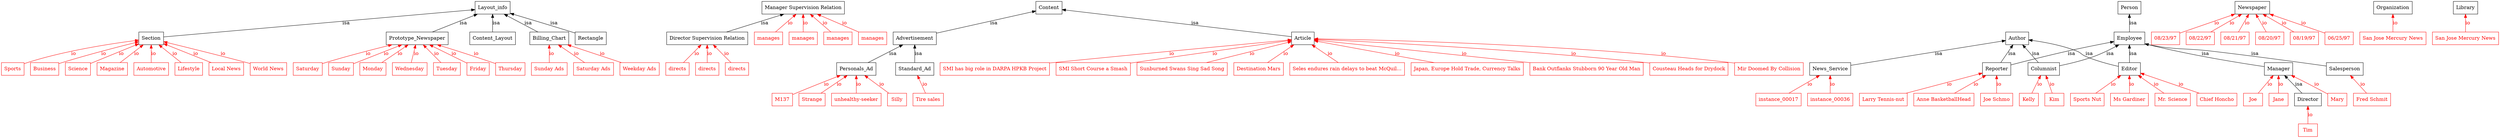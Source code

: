 digraph newspaper {
	node [label="\N"];
	graph [bb="0,0,6026,388"];
	instance_00040 [label=Sports, shape=box, color="0.0,1.0,1.0", fontcolor="0.0,1.0,1.0", pos="27,194", width="0.75", height="0.5"];
	Section [label=Section, shape=box, color="0.0,0.0,0.0", fontcolor="0.0,0.0,0.0", pos="371,282", width="0.83333", height="0.5"];
	"Director Supervision Relation" [label="Director Supervision Relation", shape=box, color="0.0,0.0,0.0", fontcolor="0.0,0.0,0.0", pos="1748,282", width="2.6111", height="0.5"];
	"Manager Supervision Relation" [label="Manager Supervision Relation", shape=box, color="0.0,0.0,0.0", fontcolor="0.0,0.0,0.0", pos="1977,370", width="2.6389", height="0.5"];
	instance_00042 [label=M137, shape=box, color="0.0,1.0,1.0", fontcolor="0.0,1.0,1.0", pos="1921,106", width="0.75", height="0.5"];
	Personals_Ad [label=Personals_Ad, shape=box, color="0.0,0.0,0.0", fontcolor="0.0,0.0,0.0", pos="2099,194", width="1.3333", height="0.5"];
	instance_00043 [label="Fred Schmit", shape=box, color="0.0,1.0,1.0", fontcolor="0.0,1.0,1.0", pos="5776,106", width="1.2222", height="0.5"];
	Salesperson [label=Salesperson, shape=box, color="0.0,0.0,0.0", fontcolor="0.0,0.0,0.0", pos="5701,194", width="1.1667", height="0.5"];
	Columnist [label=Columnist, shape=box, color="0.0,0.0,0.0", fontcolor="0.0,0.0,0.0", pos="4969,194", width="1.0556", height="0.5"];
	Author [label=Author, shape=box, color="0.0,0.0,0.0", fontcolor="0.0,0.0,0.0", pos="4875,282", width="0.77778", height="0.5"];
	Employee [label=Employee, shape=box, color="0.0,0.0,0.0", fontcolor="0.0,0.0,0.0", pos="5152,282", width="1.0556", height="0.5"];
	instance_00089 [label=Strange, shape=box, color="0.0,1.0,1.0", fontcolor="0.0,1.0,1.0", pos="1995,106", width="0.80556", height="0.5"];
	Content [label=Content, shape=box, color="0.0,0.0,0.0", fontcolor="0.0,0.0,0.0", pos="2950,370", width="0.86111", height="0.5"];
	newspaper_00020 [label=Kelly, shape=box, color="0.0,1.0,1.0", fontcolor="0.0,1.0,1.0", pos="4897,106", width="0.75", height="0.5"];
	newspaper_00021 [label=Kim, shape=box, color="0.0,1.0,1.0", fontcolor="0.0,1.0,1.0", pos="4969,106", width="0.75", height="0.5"];
	newspaper_00022 [label=manages, shape=box, color="0.0,1.0,1.0", fontcolor="0.0,1.0,1.0", pos="1893,282", width="0.91667", height="0.5"];
	Standard_Ad [label=Standard_Ad, shape=box, color="0.0,0.0,0.0", fontcolor="0.0,0.0,0.0", pos="2246,194", width="1.25", height="0.5"];
	Advertisement [label=Advertisement, shape=box, color="0.0,0.0,0.0", fontcolor="0.0,0.0,0.0", pos="2246,282", width="1.3889", height="0.5"];
	newspaper_00023 [label=manages, shape=box, color="0.0,1.0,1.0", fontcolor="0.0,1.0,1.0", pos="1977,282", width="0.91667", height="0.5"];
	instance_00086 [label="SMI has big role in DARPA HPKB Project", shape=box, color="0.0,1.0,1.0", fontcolor="0.0,1.0,1.0", pos="2442,194", width="3.6944", height="0.5"];
	Article [label=Article, shape=box, color="0.0,0.0,0.0", fontcolor="0.0,0.0,0.0", pos="3163,282", width="0.80556", height="0.5"];
	instance_00048 [label=Business, shape=box, color="0.0,1.0,1.0", fontcolor="0.0,1.0,1.0", pos="105,194", width="0.91667", height="0.5"];
	instance_00085 [label="SMI Short Course a Smash", shape=box, color="0.0,1.0,1.0", fontcolor="0.0,1.0,1.0", pos="2678,194", width="2.3611", height="0.5"];
	instance_00084 [label="Sunburned Swans Sing Sad Song", shape=box, color="0.0,1.0,1.0", fontcolor="0.0,1.0,1.0", pos="2883,194", width="2.8333", height="0.5"];
	Person [label=Person, shape=box, color="0.0,0.0,0.0", fontcolor="0.0,0.0,0.0", pos="5152,370", width="0.77778", height="0.5"];
	instance_00083 [label="08/23/97", shape=box, color="0.0,1.0,1.0", fontcolor="0.0,1.0,1.0", pos="5240,282", width="0.88889", height="0.5"];
	Newspaper [label=Newspaper, shape=box, color="0.0,0.0,0.0", fontcolor="0.0,0.0,0.0", pos="5445,370", width="1.1111", height="0.5"];
	instance_00045 [label="Joe Schmo", shape=box, color="0.0,1.0,1.0", fontcolor="0.0,1.0,1.0", pos="4812,106", width="1.1111", height="0.5"];
	Reporter [label=Reporter, shape=box, color="0.0,0.0,0.0", fontcolor="0.0,0.0,0.0", pos="4812,194", width="0.91667", height="0.5"];
	instance_00044 [label="Destination Mars", shape=box, color="0.0,1.0,1.0", fontcolor="0.0,1.0,1.0", pos="3060,194", width="1.5833", height="0.5"];
	instance_00081 [label="08/22/97", shape=box, color="0.0,1.0,1.0", fontcolor="0.0,1.0,1.0", pos="5322,282", width="0.88889", height="0.5"];
	instance_00047 [label=Science, shape=box, color="0.0,1.0,1.0", fontcolor="0.0,1.0,1.0", pos="187,194", width="0.86111", height="0.5"];
	instance_00080 [label="08/21/97", shape=box, color="0.0,1.0,1.0", fontcolor="0.0,1.0,1.0", pos="5404,282", width="0.88889", height="0.5"];
	instance_00046 [label=Magazine, shape=box, color="0.0,1.0,1.0", fontcolor="0.0,1.0,1.0", pos="273,194", width="1.0278", height="0.5"];
	instance_00032 [label=Automotive, shape=box, color="0.0,1.0,1.0", fontcolor="0.0,1.0,1.0", pos="371,194", width="1.1944", height="0.5"];
	News_Service [label=News_Service, shape=box, color="0.0,0.0,0.0", fontcolor="0.0,0.0,0.0", pos="4414,194", width="1.3611", height="0.5"];
	instance_00077 [label=Saturday, shape=box, color="0.0,1.0,1.0", fontcolor="0.0,1.0,1.0", pos="763,194", width="0.91667", height="0.5"];
	Prototype_Newspaper [label=Prototype_Newspaper, shape=box, color="0.0,0.0,0.0", fontcolor="0.0,0.0,0.0", pos="1035,282", width="1.9722", height="0.5"];
	Organization [label=Organization, shape=box, color="0.0,0.0,0.0", fontcolor="0.0,0.0,0.0", pos="5777,370", width="1.2778", height="0.5"];
	instance_00078 [label=Sunday, shape=box, color="0.0,1.0,1.0", fontcolor="0.0,1.0,1.0", pos="843,194", width="0.80556", height="0.5"];
	instance_00079 [label="08/20/97", shape=box, color="0.0,1.0,1.0", fontcolor="0.0,1.0,1.0", pos="5486,282", width="0.88889", height="0.5"];
	newspaper_00010 [label=Tim, shape=box, color="0.0,1.0,1.0", fontcolor="0.0,1.0,1.0", pos="5610,18", width="0.75", height="0.5"];
	Director [label=Director, shape=box, color="0.0,0.0,0.0", fontcolor="0.0,0.0,0.0", pos="5610,106", width="0.88889", height="0.5"];
	newspaper_00013 [label=Mary, shape=box, color="0.0,1.0,1.0", fontcolor="0.0,1.0,1.0", pos="5687,106", width="0.75", height="0.5"];
	Manager [label=Manager, shape=box, color="0.0,0.0,0.0", fontcolor="0.0,0.0,0.0", pos="5533,194", width="0.91667", height="0.5"];
	newspaper_00014 [label=directs, shape=box, color="0.0,1.0,1.0", fontcolor="0.0,1.0,1.0", pos="1674,194", width="0.77778", height="0.5"];
	newspaper_00011 [label=Joe, shape=box, color="0.0,1.0,1.0", fontcolor="0.0,1.0,1.0", pos="5461,106", width="0.75", height="0.5"];
	newspaper_00012 [label=Jane, shape=box, color="0.0,1.0,1.0", fontcolor="0.0,1.0,1.0", pos="5533,106", width="0.75", height="0.5"];
	newspaper_00017 [label=manages, shape=box, color="0.0,1.0,1.0", fontcolor="0.0,1.0,1.0", pos="2061,282", width="0.91667", height="0.5"];
	instance_00074 [label=Monday, shape=box, color="0.0,1.0,1.0", fontcolor="0.0,1.0,1.0", pos="922,194", width="0.88889", height="0.5"];
	instance_00073 [label=Wednesday, shape=box, color="0.0,1.0,1.0", fontcolor="0.0,1.0,1.0", pos="1014,194", width="1.1667", height="0.5"];
	newspaper_00018 [label=manages, shape=box, color="0.0,1.0,1.0", fontcolor="0.0,1.0,1.0", pos="2145,282", width="0.91667", height="0.5"];
	instance_00039 [label="Larry Tennis-nut", shape=box, color="0.0,1.0,1.0", fontcolor="0.0,1.0,1.0", pos="4540,106", width="1.5556", height="0.5"];
	Content_Layout [label=Content_Layout, shape=box, color="0.0,0.0,0.0", fontcolor="0.0,0.0,0.0", pos="1199,282", width="1.5", height="0.5"];
	Layout_info [label=Layout_info, shape=box, color="0.0,0.0,0.0", fontcolor="0.0,0.0,0.0", pos="1199,370", width="1.1944", height="0.5"];
	newspaper_00015 [label=directs, shape=box, color="0.0,1.0,1.0", fontcolor="0.0,1.0,1.0", pos="1748,194", width="0.77778", height="0.5"];
	instance_00076 [label="Sunday Ads", shape=box, color="0.0,1.0,1.0", fontcolor="0.0,1.0,1.0", pos="1359,194", width="1.1944", height="0.5"];
	Billing_Chart [label=Billing_Chart, shape=box, color="0.0,0.0,0.0", fontcolor="0.0,0.0,0.0", pos="1359,282", width="1.3056", height="0.5"];
	instance_00038 [label="Seles endures rain delays to beat McQuil...", shape=box, color="0.0,1.0,1.0", fontcolor="0.0,1.0,1.0", pos="3266,194", width="3.6389", height="0.5"];
	Editor [label=Editor, shape=box, color="0.0,0.0,0.0", fontcolor="0.0,0.0,0.0", pos="5152,194", width="0.75", height="0.5"];
	instance_00037 [label="Japan, Europe Hold Trade, Currency Talks", shape=box, color="0.0,1.0,1.0", fontcolor="0.0,1.0,1.0", pos="3548,194", width="3.6944", height="0.5"];
	instance_00075 [label="Saturday Ads", shape=box, color="0.0,1.0,1.0", fontcolor="0.0,1.0,1.0", pos="1466,194", width="1.2778", height="0.5"];
	instance_00070 [label=Tuesday, shape=box, color="0.0,1.0,1.0", fontcolor="0.0,1.0,1.0", pos="1106,194", width="0.88889", height="0.5"];
	instance_00036 [label=instance_00036, shape=box, color="0.0,1.0,1.0", fontcolor="0.0,1.0,1.0", pos="4414,106", width="1.4444", height="0.5"];
	instance_00035 [label="Bank Outflanks Stubborn 90 Year Old Man", shape=box, color="0.0,1.0,1.0", fontcolor="0.0,1.0,1.0", pos="3829,194", width="3.6111", height="0.5"];
	instance_00034 [label=Lifestyle, shape=box, color="0.0,1.0,1.0", fontcolor="0.0,1.0,1.0", pos="466,194", width="0.94444", height="0.5"];
	newspaper_00019 [label=directs, shape=box, color="0.0,1.0,1.0", fontcolor="0.0,1.0,1.0", pos="1822,194", width="0.77778", height="0.5"];
	instance_00072 [label=Friday, shape=box, color="0.0,1.0,1.0", fontcolor="0.0,1.0,1.0", pos="1183,194", width="0.75", height="0.5"];
	instance_00064 [label="San Jose Mercury News", shape=box, color="0.0,1.0,1.0", fontcolor="0.0,1.0,1.0", pos="5777,282", width="2.1389", height="0.5"];
	Library [label=Library, shape=box, color="0.0,0.0,0.0", fontcolor="0.0,0.0,0.0", pos="5949,370", width="0.80556", height="0.5"];
	Rectangle [label=Rectangle, shape=box, color="0.0,0.0,0.0", fontcolor="0.0,0.0,0.0", pos="1461,282", width="1.0278", height="0.5"];
	instance_00022 [label="Cousteau Heads for Drydock", shape=box, color="0.0,1.0,1.0", fontcolor="0.0,1.0,1.0", pos="4068,194", width="2.5278", height="0.5"];
	instance_00024 [label="Local News", shape=box, color="0.0,1.0,1.0", fontcolor="0.0,1.0,1.0", pos="561,194", width="1.1944", height="0.5"];
	instance_00067 [label="Sports Nut", shape=box, color="0.0,1.0,1.0", fontcolor="0.0,1.0,1.0", pos="5052,106", width="1.0556", height="0.5"];
	instance_00069 [label="08/19/97", shape=box, color="0.0,1.0,1.0", fontcolor="0.0,1.0,1.0", pos="5568,282", width="0.88889", height="0.5"];
	instance_00068 [label="Ms Gardiner", shape=box, color="0.0,1.0,1.0", fontcolor="0.0,1.0,1.0", pos="5152,106", width="1.2222", height="0.5"];
	instance_00051 [label="Mr. Science", shape=box, color="0.0,1.0,1.0", fontcolor="0.0,1.0,1.0", pos="5257,106", width="1.1944", height="0.5"];
	instance_00017 [label=instance_00017, shape=box, color="0.0,1.0,1.0", fontcolor="0.0,1.0,1.0", pos="4292,106", width="1.4444", height="0.5"];
	instance_00015 [label="San Jose Mercury News", shape=box, color="0.0,1.0,1.0", fontcolor="0.0,1.0,1.0", pos="5949,282", width="2.1389", height="0.5"];
	instance_00090 [label="unhealthy-seeker", shape=box, color="0.0,1.0,1.0", fontcolor="0.0,1.0,1.0", pos="2099,106", width="1.5833", height="0.5"];
	instance_00016 [label="Mir Doomed By Collision", shape=box, color="0.0,1.0,1.0", fontcolor="0.0,1.0,1.0", pos="4262,194", width="2.3611", height="0.5"];
	instance_00092 [label="Tire sales", shape=box, color="0.0,1.0,1.0", fontcolor="0.0,1.0,1.0", pos="2282,106", width=1, height="0.5"];
	instance_00058 [label=Thursday, shape=box, color="0.0,1.0,1.0", fontcolor="0.0,1.0,1.0", pos="1263,194", width="0.97222", height="0.5"];
	instance_00091 [label=Silly, shape=box, color="0.0,1.0,1.0", fontcolor="0.0,1.0,1.0", pos="2201,106", width="0.75", height="0.5"];
	instance_00057 [label="06/25/97", shape=box, color="0.0,1.0,1.0", fontcolor="0.0,1.0,1.0", pos="5650,282", width="0.88889", height="0.5"];
	instance_00019 [label="World News", shape=box, color="0.0,1.0,1.0", fontcolor="0.0,1.0,1.0", pos="667,194", width="1.25", height="0.5"];
	instance_00055 [label="Chief Honcho", shape=box, color="0.0,1.0,1.0", fontcolor="0.0,1.0,1.0", pos="5367,106", width="1.3611", height="0.5"];
	instance_00093 [label="Anne BasketballHead", shape=box, color="0.0,1.0,1.0", fontcolor="0.0,1.0,1.0", pos="4684,106", width="1.9444", height="0.5"];
	instance_00059 [label="Weekday Ads", shape=box, color="0.0,1.0,1.0", fontcolor="0.0,1.0,1.0", pos="1579,194", width="1.3611", height="0.5"];
	Section -> instance_00040 [dir=back, label=io, color="0.0,1.0,1.0", fontcolor="0.0,1.0,1.0", pos="s,340.86,278.1 330.69,276.63 270.79,267.82 155.44,247.61 63,212 60.131,210.89 57.185,209.64 54.272,208.31", lp="177.5,238"];
	"Manager Supervision Relation" -> "Director Supervision Relation" [dir=back, label=isa, color="0.0,0.0,0.0", fontcolor="0.0,0.0,0.0", pos="s,1930.1,351.98 1920.6,348.32 1882.1,333.52 1831.6,314.13 1795.2,300.15", lp="1892,326"];
	Personals_Ad -> instance_00042 [dir=back, label=io, color="0.0,1.0,1.0", fontcolor="0.0,1.0,1.0", pos="s,2058.7,175.86 2049.4,171.54 2039.9,167.13 2030.1,162.48 2021,158 1996.2,145.85 1968.4,131.31 1948.4,120.7", lp="2027.5,150"];
	Salesperson -> instance_00043 [dir=back, label=io, color="0.0,1.0,1.0", fontcolor="0.0,1.0,1.0", pos="s,5716.5,175.77 5723.3,167.88 5735.2,153.82 5749.7,136.83 5760.5,124.21", lp="5752.5,150"];
	Author -> Columnist [dir=back, label=isa, color="0.0,0.0,0.0", fontcolor="0.0,0.0,0.0", pos="s,4885.1,263.76 4890.6,255.1 4896.3,246.49 4903.3,237.3 4911,230 4918,223.3 4926.5,217.2 4934.8,212", lp="4919,238"];
	Employee -> Columnist [dir=back, label=isa, color="0.0,0.0,0.0", fontcolor="0.0,0.0,0.0", pos="s,5114.5,263.98 5105.3,259.56 5074.8,244.86 5035.3,225.9 5006.7,212.15", lp="5085,238"];
	Personals_Ad -> instance_00089 [dir=back, label=io, color="0.0,1.0,1.0", fontcolor="0.0,1.0,1.0", pos="s,2077.7,175.98 2069.8,169.27 2052.9,154.99 2032,137.33 2016.6,124.3", lp="2063.5,150"];
	Columnist -> newspaper_00020 [dir=back, label=io, color="0.0,1.0,1.0", fontcolor="0.0,1.0,1.0", pos="s,4954.1,175.77 4947.6,167.88 4936.1,153.82 4922.2,136.83 4911.9,124.21", lp="4946.5,150"];
	Columnist -> newspaper_00021 [dir=back, label=io, color="0.0,1.0,1.0", fontcolor="0.0,1.0,1.0", pos="s,4969,175.77 4969,165.49 4969,151.93 4969,136.12 4969,124.21", lp="4975.5,150"];
	"Manager Supervision Relation" -> newspaper_00022 [dir=back, label=io, color="0.0,1.0,1.0", fontcolor="0.0,1.0,1.0", pos="s,1959.6,351.77 1952.4,344.28 1939,330.14 1922.5,312.95 1910.4,300.21", lp="1949.5,326"];
	Advertisement -> Standard_Ad [dir=back, label=isa, color="0.0,0.0,0.0", fontcolor="0.0,0.0,0.0", pos="s,2246,263.77 2246,253.49 2246,239.93 2246,224.12 2246,212.21", lp="2254,238"];
	"Manager Supervision Relation" -> newspaper_00023 [dir=back, label=io, color="0.0,1.0,1.0", fontcolor="0.0,1.0,1.0", pos="s,1977,351.77 1977,341.49 1977,327.93 1977,312.12 1977,300.21", lp="1983.5,326"];
	Article -> instance_00086 [dir=back, label=io, color="0.0,1.0,1.0", fontcolor="0.0,1.0,1.0", pos="s,3133.8,278.54 3123.6,277.33 3030,266.22 2786.9,237.23 2584,212 2581,211.63 2578,211.26 2575,210.88", lp="2860.5,238"];
	Section -> instance_00048 [dir=back, label=io, color="0.0,1.0,1.0", fontcolor="0.0,1.0,1.0", pos="s,340.87,273.93 331.15,271.24 285.94,258.65 210.27,236.38 147,212 144.19,210.92 141.28,209.76 138.38,208.57", lp="251.5,238"];
	Article -> instance_00085 [dir=back, label=io, color="0.0,1.0,1.0", fontcolor="0.0,1.0,1.0", pos="s,3133.5,276.85 3123.3,275.06 3052.7,262.66 2900.3,235.78 2772,212 2769.1,211.46 2766.1,210.9 2763,210.33", lp="2960.5,238"];
	Article -> instance_00084 [dir=back, label=io, color="0.0,1.0,1.0", fontcolor="0.0,1.0,1.0", pos="s,3133.8,272.83 3124.2,269.8 3076.5,254.83 2995.3,229.3 2940.4,212.06", lp="3055.5,238"];
	Newspaper -> instance_00083 [dir=back, label=io, color="0.0,1.0,1.0", fontcolor="0.0,1.0,1.0", pos="s,5405,354.18 5395.4,350.31 5382.5,345.1 5368.7,339.42 5356,334 5327.6,321.89 5295.5,307.47 5272.4,296.89", lp="5362.5,326"];
	Reporter -> instance_00045 [dir=back, label=io, color="0.0,1.0,1.0", fontcolor="0.0,1.0,1.0", pos="s,4812,175.77 4812,165.49 4812,151.93 4812,136.12 4812,124.21", lp="4818.5,150"];
	Article -> instance_00044 [dir=back, label=io, color="0.0,1.0,1.0", fontcolor="0.0,1.0,1.0", pos="s,3141.7,263.77 3133.8,257.06 3117.1,242.78 3096.5,225.18 3081.3,212.21", lp="3127.5,238"];
	Newspaper -> instance_00081 [dir=back, label=io, color="0.0,1.0,1.0", fontcolor="0.0,1.0,1.0", pos="s,5419.8,351.98 5411.5,346.05 5391.4,331.63 5366.1,313.57 5347.6,300.3", lp="5401.5,326"];
	Section -> instance_00047 [dir=back, label=io, color="0.0,1.0,1.0", fontcolor="0.0,1.0,1.0", pos="s,340.62,267.47 331.45,263.08 297.51,246.85 249.26,223.78 218.04,208.85", lp="302.5,238"];
	Newspaper -> instance_00080 [dir=back, label=io, color="0.0,1.0,1.0", fontcolor="0.0,1.0,1.0", pos="s,5436.5,351.77 5432.3,342.69 5425.8,328.87 5418.2,312.48 5412.5,300.21", lp="5435.5,326"];
	Section -> instance_00046 [dir=back, label=io, color="0.0,1.0,1.0", fontcolor="0.0,1.0,1.0", pos="s,350.69,263.77 343.22,257.06 327.32,242.78 307.73,225.18 293.28,212.21", lp="337.5,238"];
	Section -> instance_00032 [dir=back, label=io, color="0.0,1.0,1.0", fontcolor="0.0,1.0,1.0", pos="s,371,263.77 371,253.49 371,239.93 371,224.12 371,212.21", lp="377.5,238"];
	Author -> News_Service [dir=back, label=isa, color="0.0,0.0,0.0", fontcolor="0.0,0.0,0.0", pos="s,4846.9,276.63 4836.8,274.71 4753.5,258.8 4555.4,221 4463,203.36", lp="4694,238"];
	Prototype_Newspaper -> instance_00077 [dir=back, label=io, color="0.0,1.0,1.0", fontcolor="0.0,1.0,1.0", pos="s,964.66,263.99 954.54,261.23 937.14,256.46 918.9,251.24 902,246 858.37,232.47 847.57,228.56 805,212 802.19,210.91 799.29,209.74\
 796.39,208.55", lp="908.5,238"];
	Content -> Advertisement [dir=back, label=isa, color="0.0,0.0,0.0", fontcolor="0.0,0.0,0.0", pos="s,2918.8,366.11 2908.8,364.85 2787.1,349.64 2429.3,304.91 2296.4,288.3", lp="2670,326"];
	Prototype_Newspaper -> instance_00078 [dir=back, label=io, color="0.0,1.0,1.0", fontcolor="0.0,1.0,1.0", pos="s,992.65,263.98 983.26,259.9 972.88,255.37 962.07,250.58 952,246 924.71,233.58 893.9,218.81 872.01,208.19", lp="958.5,238"];
	Newspaper -> instance_00079 [dir=back, label=io, color="0.0,1.0,1.0", fontcolor="0.0,1.0,1.0", pos="s,5453.5,351.77 5457.7,342.69 5464.2,328.87 5471.8,312.48 5477.5,300.21", lp="5476.5,326"];
	Content -> Article [dir=back, label=isa, color="0.0,0.0,0.0", fontcolor="0.0,0.0,0.0", pos="s,2981.4,357.02 2990.8,353.15 3032.7,335.85 3096.8,309.35 3133.8,294.05", lp="3084,326"];
	Director -> newspaper_00010 [dir=back, label=io, color="0.0,1.0,1.0", fontcolor="0.0,1.0,1.0", pos="s,5610,87.766 5610,77.492 5610,63.932 5610,48.122 5610,36.21", lp="5616.5,62"];
	Manager -> newspaper_00013 [dir=back, label=io, color="0.0,1.0,1.0", fontcolor="0.0,1.0,1.0", pos="s,5566,176.28 5574.9,171.42 5582.9,167.02 5591.2,162.4 5599,158 5619.5,146.34 5642.5,132.76 5659.8,122.4", lp="5632.5,150"];
	Author -> Reporter [dir=back, label=isa, color="0.0,0.0,0.0", fontcolor="0.0,0.0,0.0", pos="s,4861.9,263.77 4856,255.49 4846,241.51 4834,224.71 4825,212.21", lp="4858,238"];
	Employee -> Reporter [dir=back, label=isa, color="0.0,0.0,0.0", fontcolor="0.0,0.0,0.0", pos="s,5113.7,277.87 5103.6,276.55 5064.2,271.26 5007.6,261.69 4960,246 4944.5,240.9 4942.2,236.01 4927,230 4900,219.28 4868.4,209.59\
 4845.2,202.97", lp="4968,238"];
	"Director Supervision Relation" -> newspaper_00014 [dir=back, label=io, color="0.0,1.0,1.0", fontcolor="0.0,1.0,1.0", pos="s,1732.7,263.77 1726,255.88 1714.2,241.82 1699.9,224.83 1689.3,212.21", lp="1724.5,238"];
	Manager -> newspaper_00011 [dir=back, label=io, color="0.0,1.0,1.0", fontcolor="0.0,1.0,1.0", pos="s,5518.1,175.77 5511.6,167.88 5500.1,153.82 5486.2,136.83 5475.9,124.21", lp="5510.5,150"];
	Manager -> newspaper_00012 [dir=back, label=io, color="0.0,1.0,1.0", fontcolor="0.0,1.0,1.0", pos="s,5533,175.77 5533,165.49 5533,151.93 5533,136.12 5533,124.21", lp="5539.5,150"];
	Employee -> Salesperson [dir=back, label=isa, color="0.0,0.0,0.0", fontcolor="0.0,0.0,0.0", pos="s,5190.2,266.48 5200.2,264.05 5265.1,248.63 5284.4,254.4 5347,246 5459.8,230.86 5592.5,210.75 5658.8,200.54", lp="5463,238"];
	"Manager Supervision Relation" -> newspaper_00017 [dir=back, label=io, color="0.0,1.0,1.0", fontcolor="0.0,1.0,1.0", pos="s,1994.4,351.77 2001.6,344.28 2015,330.14 2031.5,312.95 2043.6,300.21", lp="2033.5,326"];
	Prototype_Newspaper -> instance_00074 [dir=back, label=io, color="0.0,1.0,1.0", fontcolor="0.0,1.0,1.0", pos="s,1011.9,263.98 1003.7,257.66 985.32,243.31 962.38,225.45 945.5,212.3", lp="995.5,238"];
	Prototype_Newspaper -> instance_00073 [dir=back, label=io, color="0.0,1.0,1.0", fontcolor="0.0,1.0,1.0", pos="s,1030.6,263.77 1028.3,253.89 1025,240.25 1021.2,224.24 1018.3,212.21", lp="1033.5,238"];
	"Manager Supervision Relation" -> newspaper_00018 [dir=back, label=io, color="0.0,1.0,1.0", fontcolor="0.0,1.0,1.0", pos="s,2011.4,351.98 2020.3,347.3 2048.9,332.36 2085.6,313.12 2111.8,299.4", lp="2083.5,326"];
	Reporter -> instance_00039 [dir=back, label=io, color="0.0,1.0,1.0", fontcolor="0.0,1.0,1.0", pos="s,4778.9,183.3 4769.4,180.21 4722.6,165.06 4647.2,140.68 4595.7,124.02", lp="4707.5,150"];
	Layout_info -> Content_Layout [dir=back, label=isa, color="0.0,0.0,0.0", fontcolor="0.0,0.0,0.0", pos="s,1199,351.77 1199,341.49 1199,327.93 1199,312.12 1199,300.21", lp="1207,326"];
	"Director Supervision Relation" -> newspaper_00015 [dir=back, label=io, color="0.0,1.0,1.0", fontcolor="0.0,1.0,1.0", pos="s,1748,263.77 1748,253.49 1748,239.93 1748,224.12 1748,212.21", lp="1754.5,238"];
	Billing_Chart -> instance_00076 [dir=back, label=io, color="0.0,1.0,1.0", fontcolor="0.0,1.0,1.0", pos="s,1359,263.77 1359,253.49 1359,239.93 1359,224.12 1359,212.21", lp="1365.5,238"];
	Article -> instance_00038 [dir=back, label=io, color="0.0,1.0,1.0", fontcolor="0.0,1.0,1.0", pos="s,3184.3,263.77 3192.2,257.06 3208.9,242.78 3229.5,225.18 3244.7,212.21", lp="3230.5,238"];
	Author -> Editor [dir=back, label=isa, color="0.0,0.0,0.0", fontcolor="0.0,0.0,0.0", pos="s,4903,271.74 4912.7,268.24 4943,257.39 4986.5,242.12 5025,230 5059.1,219.27 5098.8,208.25 5124.6,201.27", lp="5033,238"];
	Employee -> Editor [dir=back, label=isa, color="0.0,0.0,0.0", fontcolor="0.0,0.0,0.0", pos="s,5152,263.77 5152,253.49 5152,239.93 5152,224.12 5152,212.21", lp="5160,238"];
	Article -> instance_00037 [dir=back, label=io, color="0.0,1.0,1.0", fontcolor="0.0,1.0,1.0", pos="s,3192.3,275.31 3202.1,273.07 3264.5,258.81 3387.7,230.64 3469,212.06", lp="3396.5,238"];
	Billing_Chart -> instance_00075 [dir=back, label=io, color="0.0,1.0,1.0", fontcolor="0.0,1.0,1.0", pos="s,1380.9,263.98 1389.1,257.27 1406.4,242.99 1427.9,225.33 1443.8,212.3", lp="1429.5,238"];
	Prototype_Newspaper -> instance_00070 [dir=back, label=io, color="0.0,1.0,1.0", fontcolor="0.0,1.0,1.0", pos="s,1049.7,263.77 1056.1,255.88 1067.4,241.82 1081.1,224.83 1091.3,212.21", lp="1083.5,238"];
	News_Service -> instance_00036 [dir=back, label=io, color="0.0,1.0,1.0", fontcolor="0.0,1.0,1.0", pos="s,4414,175.77 4414,165.49 4414,151.93 4414,136.12 4414,124.21", lp="4420.5,150"];
	Article -> instance_00035 [dir=back, label=io, color="0.0,1.0,1.0", fontcolor="0.0,1.0,1.0", pos="s,3192,278.16 3202.1,276.83 3297.4,264.25 3544.9,231.54 3698.9,211.19", lp="3562.5,238"];
	Section -> instance_00034 [dir=back, label=io, color="0.0,1.0,1.0", fontcolor="0.0,1.0,1.0", pos="s,390.68,263.77 398.35,256.67 413.68,242.46 432.46,225.07 446.34,212.21", lp="434.5,238"];
	"Director Supervision Relation" -> newspaper_00019 [dir=back, label=io, color="0.0,1.0,1.0", fontcolor="0.0,1.0,1.0", pos="s,1763.3,263.77 1770,255.88 1781.8,241.82 1796.1,224.83 1806.7,212.21", lp="1798.5,238"];
	Prototype_Newspaper -> instance_00072 [dir=back, label=io, color="0.0,1.0,1.0", fontcolor="0.0,1.0,1.0", pos="s,1065.3,263.98 1074.1,258.77 1099.8,243.48 1132.8,223.84 1155.7,210.22", lp="1129.5,238"];
	Layout_info -> Prototype_Newspaper [dir=back, label=isa, color="0.0,0.0,0.0", fontcolor="0.0,0.0,0.0", pos="s,1165.4,351.98 1156.5,347.18 1129.2,332.54 1094.2,313.78 1068.8,300.15", lp="1140,326"];
	Organization -> instance_00064 [dir=back, label=io, color="0.0,1.0,1.0", fontcolor="0.0,1.0,1.0", pos="s,5777,351.77 5777,341.49 5777,327.93 5777,312.12 5777,300.21", lp="5783.5,326"];
	Layout_info -> Rectangle [dir=back, label=isa, color="0.0,0.0,0.0", fontcolor="0.0,0.0,0.0", pos="s,1242.3,356.95 1252,353.99 1295.9,340.43 1359.9,320.04 1415,300 1417.9,298.94 1420.9,297.83 1423.9,296.69", lp="1371,326"];
	Article -> instance_00022 [dir=back, label=io, color="0.0,1.0,1.0", fontcolor="0.0,1.0,1.0", pos="s,3192.3,280.42 3202.6,279.84 3319.9,273.17 3675.4,250.98 3968,212 3970.9,211.62 3973.8,211.21 3976.8,210.78", lp="3821.5,238"];
	Section -> instance_00024 [dir=back, label=io, color="0.0,1.0,1.0", fontcolor="0.0,1.0,1.0", pos="s,401.11,268.06 410.35,263.77 443.01,248.65 489.21,227.25 521.81,212.15", lp="490.5,238"];
	Person -> Employee [dir=back, label=isa, color="0.0,0.0,0.0", fontcolor="0.0,0.0,0.0", pos="s,5152,351.77 5152,341.49 5152,327.93 5152,312.12 5152,300.21", lp="5160,326"];
	Editor -> instance_00067 [dir=back, label=io, color="0.0,1.0,1.0", fontcolor="0.0,1.0,1.0", pos="s,5131.3,175.77 5123.7,169.06 5107.4,154.78 5087.4,137.18 5072.7,124.21", lp="5117.5,150"];
	Layout_info -> Section [dir=back, label=isa, color="0.0,0.0,0.0", fontcolor="0.0,0.0,0.0", pos="s,1155.9,365.42 1146,364.37 988,347.58 523.81,298.24 401.06,285.19", lp="868,326"];
	Newspaper -> instance_00069 [dir=back, label=io, color="0.0,1.0,1.0", fontcolor="0.0,1.0,1.0", pos="s,5470.2,351.98 5478.5,346.05 5498.6,331.63 5523.9,313.57 5542.4,300.3", lp="5524.5,326"];
	Editor -> instance_00068 [dir=back, label=io, color="0.0,1.0,1.0", fontcolor="0.0,1.0,1.0", pos="s,5152,175.77 5152,165.49 5152,151.93 5152,136.12 5152,124.21", lp="5158.5,150"];
	Manager -> Director [dir=back, label=isa, color="0.0,0.0,0.0", fontcolor="0.0,0.0,0.0", pos="s,5549,175.77 5555.9,167.88 5568.2,153.82 5583,136.83 5594.1,124.21", lp="5587,150"];
	Advertisement -> Personals_Ad [dir=back, label=isa, color="0.0,0.0,0.0", fontcolor="0.0,0.0,0.0", pos="s,2215.9,263.98 2207.2,258.8 2182.9,244.21 2151.9,225.66 2129.3,212.15", lp="2194,238"];
	Editor -> instance_00051 [dir=back, label=io, color="0.0,1.0,1.0", fontcolor="0.0,1.0,1.0", pos="s,5173.5,175.98 5181.5,169.27 5198.5,154.99 5219.6,137.33 5235.2,124.3", lp="5220.5,150"];
	Layout_info -> Billing_Chart [dir=back, label=isa, color="0.0,0.0,0.0", fontcolor="0.0,0.0,0.0", pos="s,1231.8,351.98 1240.8,346.99 1267.4,332.37 1301.3,313.72 1326,300.15", lp="1302,326"];
	Employee -> Manager [dir=back, label=isa, color="0.0,0.0,0.0", fontcolor="0.0,0.0,0.0", pos="s,5190,266.85 5199.7,264.03 5314.4,230.88 5441,208.67 5499.9,199.15", lp="5335,238"];
	News_Service -> instance_00017 [dir=back, label=io, color="0.0,1.0,1.0", fontcolor="0.0,1.0,1.0", pos="s,4389,175.98 4380.8,170.05 4360.8,155.63 4335.8,137.57 4317.4,124.3", lp="4370.5,150"];
	Library -> instance_00015 [dir=back, label=io, color="0.0,1.0,1.0", fontcolor="0.0,1.0,1.0", pos="s,5949,351.77 5949,341.49 5949,327.93 5949,312.12 5949,300.21", lp="5955.5,326"];
	Personals_Ad -> instance_00090 [dir=back, label=io, color="0.0,1.0,1.0", fontcolor="0.0,1.0,1.0", pos="s,2099,175.77 2099,165.49 2099,151.93 2099,136.12 2099,124.21", lp="2105.5,150"];
	Article -> instance_00016 [dir=back, label=io, color="0.0,1.0,1.0", fontcolor="0.0,1.0,1.0", pos="s,3192.4,281.57 3202.7,281.39 3338.2,278.83 3795.2,266.45 4168,212 4170.9,211.58 4173.8,211.13 4176.7,210.66", lp="4011.5,238"];
	Standard_Ad -> instance_00092 [dir=back, label=io, color="0.0,1.0,1.0", fontcolor="0.0,1.0,1.0", pos="s,2253.5,175.77 2257.3,166.29 2263,152.56 2269.6,136.36 2274.6,124.21", lp="2274.5,150"];
	Prototype_Newspaper -> instance_00058 [dir=back, label=io, color="0.0,1.0,1.0", fontcolor="0.0,1.0,1.0", pos="s,1090,263.94 1099.7,260.62 1113.1,255.97 1127,250.96 1140,246 1169.9,234.58 1203.3,220.36 1227.7,209.68", lp="1184.5,238"];
	Personals_Ad -> instance_00091 [dir=back, label=io, color="0.0,1.0,1.0", fontcolor="0.0,1.0,1.0", pos="s,2120.1,175.77 2127.9,169.06 2144.5,154.78 2164.9,137.18 2179.9,124.21", lp="2166.5,150"];
	Newspaper -> instance_00057 [dir=back, label=io, color="0.0,1.0,1.0", fontcolor="0.0,1.0,1.0", pos="s,5485,354.43 5494.4,350.68 5507.7,345.39 5521.9,339.57 5535,334 5563.2,321.98 5595,307.56 5617.9,296.95", lp="5576.5,326"];
	Section -> instance_00019 [dir=back, label=io, color="0.0,1.0,1.0", fontcolor="0.0,1.0,1.0", pos="s,401.01,273.92 410.79,271.25 436.56,264.23 470.82,254.76 501,246 550.96,231.5 563.43,227.78 613,212 615.92,211.07 618.92,210.1 \
621.95,209.12", lp="562.5,238"];
	Editor -> instance_00055 [dir=back, label=io, color="0.0,1.0,1.0", fontcolor="0.0,1.0,1.0", pos="s,5179.2,182.85 5188.7,178.99 5225.8,163.79 5283.2,140.28 5322.8,124.07", lp="5285.5,150"];
	Reporter -> instance_00093 [dir=back, label=io, color="0.0,1.0,1.0", fontcolor="0.0,1.0,1.0", pos="s,4785.8,175.98 4777.4,170.24 4756.4,155.8 4730,137.63 4710.6,124.3", lp="4766.5,150"];
	Billing_Chart -> instance_00059 [dir=back, label=io, color="0.0,1.0,1.0", fontcolor="0.0,1.0,1.0", pos="s,1404.1,263.98 1413.7,260.13 1450.6,245.36 1498.8,226.07 1533.6,212.15", lp="1495.5,238"];
}
